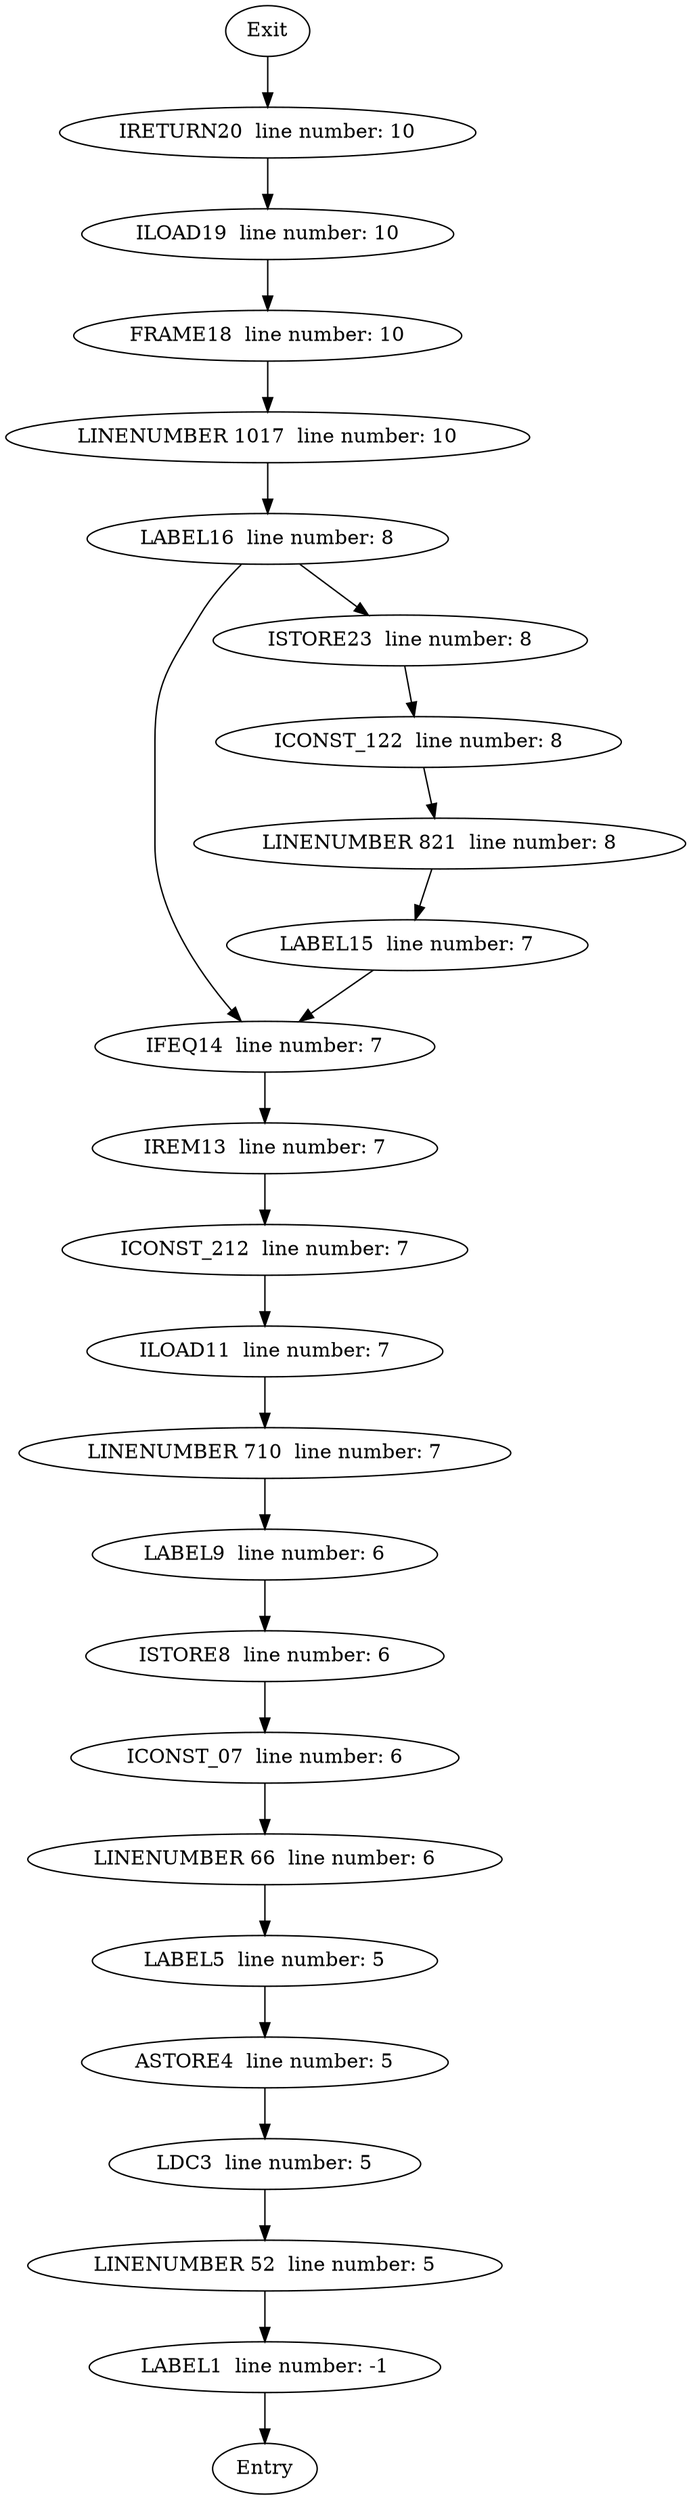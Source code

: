 digraph ProgramGraph {
"LABEL1  line number: -1"->"Entry"
"LINENUMBER 52  line number: 5"->"LABEL1  line number: -1"
"LDC3  line number: 5"->"LINENUMBER 52  line number: 5"
"ASTORE4  line number: 5"->"LDC3  line number: 5"
"LABEL5  line number: 5"->"ASTORE4  line number: 5"
"LINENUMBER 66  line number: 6"->"LABEL5  line number: 5"
"ICONST_07  line number: 6"->"LINENUMBER 66  line number: 6"
"ISTORE8  line number: 6"->"ICONST_07  line number: 6"
"LABEL9  line number: 6"->"ISTORE8  line number: 6"
"LINENUMBER 710  line number: 7"->"LABEL9  line number: 6"
"ILOAD11  line number: 7"->"LINENUMBER 710  line number: 7"
"ICONST_212  line number: 7"->"ILOAD11  line number: 7"
"IREM13  line number: 7"->"ICONST_212  line number: 7"
"IFEQ14  line number: 7"->"IREM13  line number: 7"
"LABEL15  line number: 7"->"IFEQ14  line number: 7"
"LABEL16  line number: 8"->"IFEQ14  line number: 7"
"LABEL16  line number: 8"->"ISTORE23  line number: 8"
"LINENUMBER 1017  line number: 10"->"LABEL16  line number: 8"
"FRAME18  line number: 10"->"LINENUMBER 1017  line number: 10"
"ILOAD19  line number: 10"->"FRAME18  line number: 10"
"IRETURN20  line number: 10"->"ILOAD19  line number: 10"
"LINENUMBER 821  line number: 8"->"LABEL15  line number: 7"
"ICONST_122  line number: 8"->"LINENUMBER 821  line number: 8"
"ISTORE23  line number: 8"->"ICONST_122  line number: 8"
"Exit"->"IRETURN20  line number: 10"
}